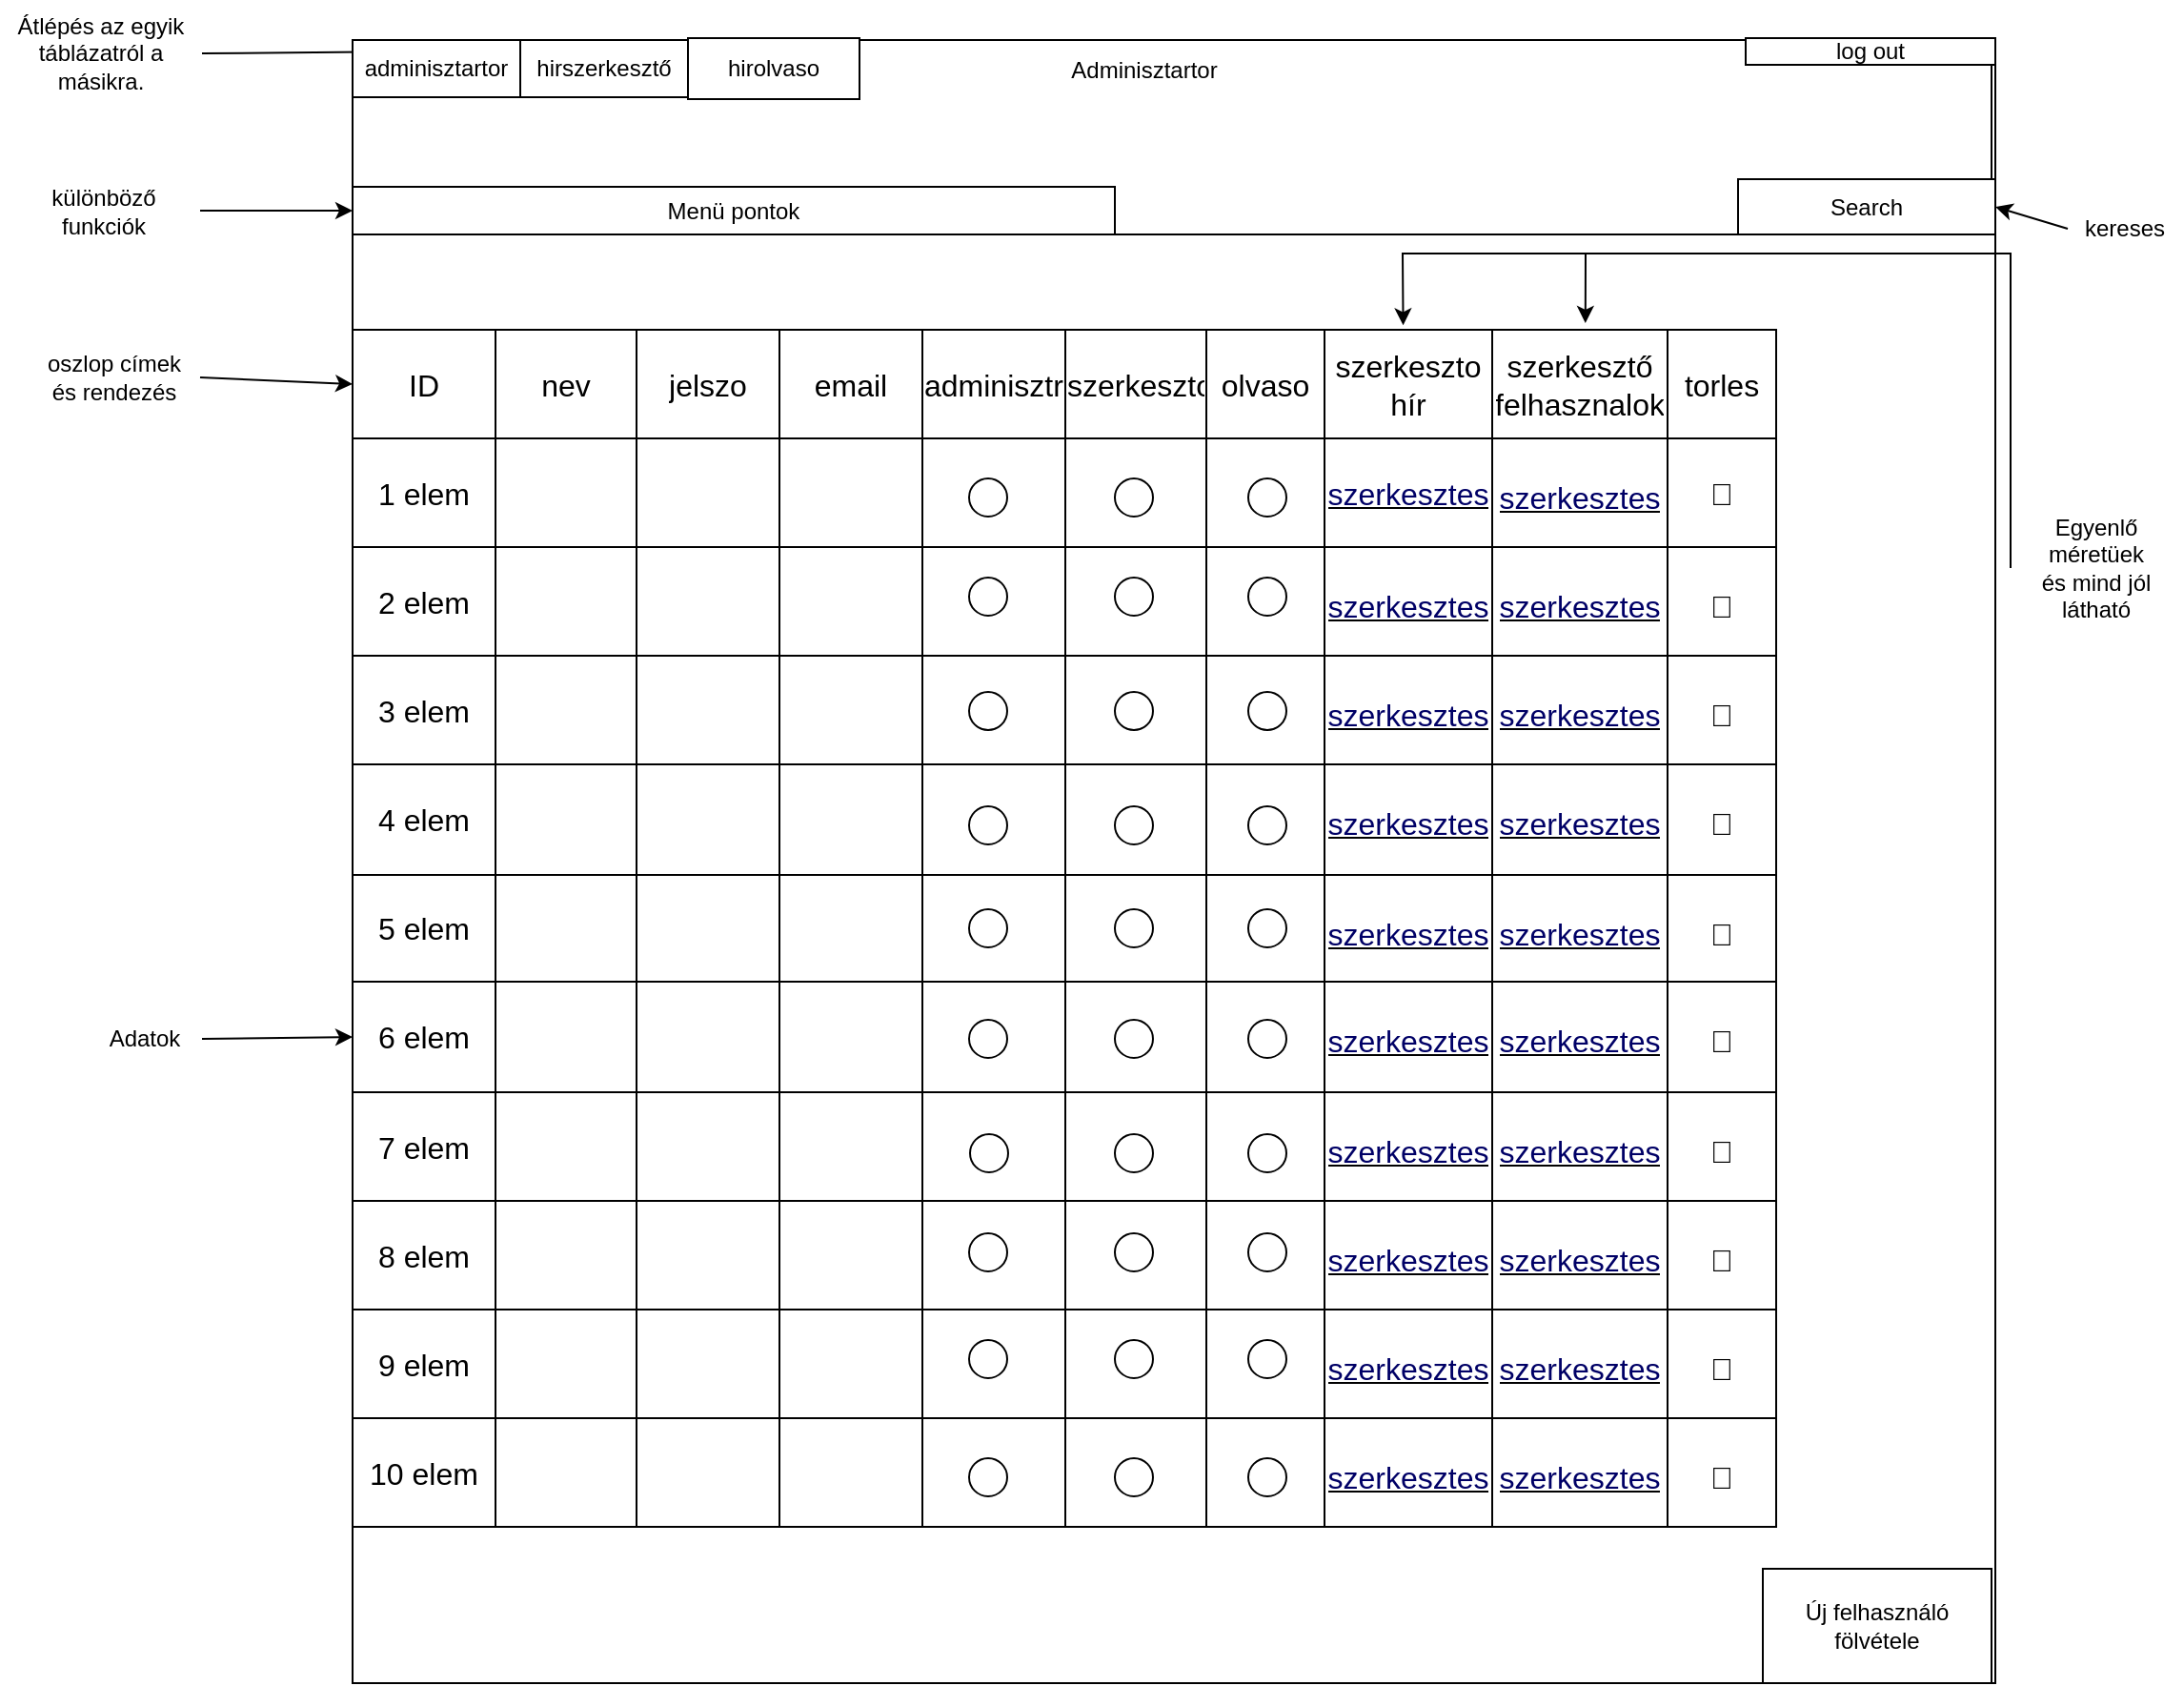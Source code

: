 <mxfile version="22.0.8" type="device">
  <diagram name="1 oldal" id="u4qJ2u9oRNTb4bGyM9SB">
    <mxGraphModel dx="1886" dy="981" grid="1" gridSize="10" guides="1" tooltips="1" connect="1" arrows="1" fold="1" page="1" pageScale="1" pageWidth="827" pageHeight="1169" background="none" math="0" shadow="0">
      <root>
        <mxCell id="0" />
        <mxCell id="1" parent="0" />
        <mxCell id="OR4k17j7IaYhZgYjCxep-2" value="" style="whiteSpace=wrap;html=1;aspect=fixed;" parent="1" vertex="1">
          <mxGeometry x="80" y="268" width="862" height="862" as="geometry" />
        </mxCell>
        <mxCell id="OR4k17j7IaYhZgYjCxep-55" value="" style="shape=table;startSize=0;container=1;collapsible=0;childLayout=tableLayout;fontSize=16;" parent="1" vertex="1">
          <mxGeometry x="80" y="420" width="747" height="628" as="geometry" />
        </mxCell>
        <mxCell id="OR4k17j7IaYhZgYjCxep-56" value="" style="shape=tableRow;horizontal=0;startSize=0;swimlaneHead=0;swimlaneBody=0;strokeColor=inherit;top=0;left=0;bottom=0;right=0;collapsible=0;dropTarget=0;fillColor=none;points=[[0,0.5],[1,0.5]];portConstraint=eastwest;fontSize=16;" parent="OR4k17j7IaYhZgYjCxep-55" vertex="1">
          <mxGeometry width="747" height="57" as="geometry" />
        </mxCell>
        <mxCell id="OR4k17j7IaYhZgYjCxep-166" value="ID" style="shape=partialRectangle;html=1;whiteSpace=wrap;connectable=0;strokeColor=inherit;overflow=hidden;fillColor=none;top=0;left=0;bottom=0;right=0;pointerEvents=1;fontSize=16;" parent="OR4k17j7IaYhZgYjCxep-56" vertex="1">
          <mxGeometry width="75" height="57" as="geometry">
            <mxRectangle width="75" height="57" as="alternateBounds" />
          </mxGeometry>
        </mxCell>
        <mxCell id="OR4k17j7IaYhZgYjCxep-155" value="nev" style="shape=partialRectangle;html=1;whiteSpace=wrap;connectable=0;strokeColor=inherit;overflow=hidden;fillColor=none;top=0;left=0;bottom=0;right=0;pointerEvents=1;fontSize=16;" parent="OR4k17j7IaYhZgYjCxep-56" vertex="1">
          <mxGeometry x="75" width="74" height="57" as="geometry">
            <mxRectangle width="74" height="57" as="alternateBounds" />
          </mxGeometry>
        </mxCell>
        <mxCell id="OR4k17j7IaYhZgYjCxep-144" value="jelszo" style="shape=partialRectangle;html=1;whiteSpace=wrap;connectable=0;strokeColor=inherit;overflow=hidden;fillColor=none;top=0;left=0;bottom=0;right=0;pointerEvents=1;fontSize=16;" parent="OR4k17j7IaYhZgYjCxep-56" vertex="1">
          <mxGeometry x="149" width="75" height="57" as="geometry">
            <mxRectangle width="75" height="57" as="alternateBounds" />
          </mxGeometry>
        </mxCell>
        <mxCell id="OR4k17j7IaYhZgYjCxep-133" value="email" style="shape=partialRectangle;html=1;whiteSpace=wrap;connectable=0;strokeColor=inherit;overflow=hidden;fillColor=none;top=0;left=0;bottom=0;right=0;pointerEvents=1;fontSize=16;" parent="OR4k17j7IaYhZgYjCxep-56" vertex="1">
          <mxGeometry x="224" width="75" height="57" as="geometry">
            <mxRectangle width="75" height="57" as="alternateBounds" />
          </mxGeometry>
        </mxCell>
        <mxCell id="OR4k17j7IaYhZgYjCxep-122" value="adminisztrator" style="shape=partialRectangle;html=1;whiteSpace=wrap;connectable=0;strokeColor=inherit;overflow=hidden;fillColor=none;top=0;left=0;bottom=0;right=0;pointerEvents=1;fontSize=16;" parent="OR4k17j7IaYhZgYjCxep-56" vertex="1">
          <mxGeometry x="299" width="75" height="57" as="geometry">
            <mxRectangle width="75" height="57" as="alternateBounds" />
          </mxGeometry>
        </mxCell>
        <mxCell id="OR4k17j7IaYhZgYjCxep-111" value="szerkeszto" style="shape=partialRectangle;html=1;whiteSpace=wrap;connectable=0;strokeColor=inherit;overflow=hidden;fillColor=none;top=0;left=0;bottom=0;right=0;pointerEvents=1;fontSize=16;" parent="OR4k17j7IaYhZgYjCxep-56" vertex="1">
          <mxGeometry x="374" width="74" height="57" as="geometry">
            <mxRectangle width="74" height="57" as="alternateBounds" />
          </mxGeometry>
        </mxCell>
        <mxCell id="OR4k17j7IaYhZgYjCxep-68" value="olvaso" style="shape=partialRectangle;html=1;whiteSpace=wrap;connectable=0;strokeColor=inherit;overflow=hidden;fillColor=none;top=0;left=0;bottom=0;right=0;pointerEvents=1;fontSize=16;" parent="OR4k17j7IaYhZgYjCxep-56" vertex="1">
          <mxGeometry x="448" width="62" height="57" as="geometry">
            <mxRectangle width="62" height="57" as="alternateBounds" />
          </mxGeometry>
        </mxCell>
        <mxCell id="OR4k17j7IaYhZgYjCxep-57" value="&lt;div&gt;szerkeszto&lt;br&gt;&lt;/div&gt;&lt;div&gt;hír&lt;br&gt;&lt;/div&gt;" style="shape=partialRectangle;html=1;whiteSpace=wrap;connectable=0;strokeColor=inherit;overflow=hidden;fillColor=none;top=0;left=0;bottom=0;right=0;pointerEvents=1;fontSize=16;" parent="OR4k17j7IaYhZgYjCxep-56" vertex="1">
          <mxGeometry x="510" width="88" height="57" as="geometry">
            <mxRectangle width="88" height="57" as="alternateBounds" />
          </mxGeometry>
        </mxCell>
        <mxCell id="OR4k17j7IaYhZgYjCxep-58" value="&lt;div&gt;szerkesztő&lt;/div&gt;felhasznalok" style="shape=partialRectangle;html=1;whiteSpace=wrap;connectable=0;strokeColor=inherit;overflow=hidden;fillColor=none;top=0;left=0;bottom=0;right=0;pointerEvents=1;fontSize=16;" parent="OR4k17j7IaYhZgYjCxep-56" vertex="1">
          <mxGeometry x="598" width="92" height="57" as="geometry">
            <mxRectangle width="92" height="57" as="alternateBounds" />
          </mxGeometry>
        </mxCell>
        <mxCell id="R7o2s1-DSFozTeXIWeDU-1" value="torles" style="shape=partialRectangle;html=1;whiteSpace=wrap;connectable=0;strokeColor=inherit;overflow=hidden;fillColor=none;top=0;left=0;bottom=0;right=0;pointerEvents=1;fontSize=16;" parent="OR4k17j7IaYhZgYjCxep-56" vertex="1">
          <mxGeometry x="690" width="57" height="57" as="geometry">
            <mxRectangle width="57" height="57" as="alternateBounds" />
          </mxGeometry>
        </mxCell>
        <mxCell id="OR4k17j7IaYhZgYjCxep-60" value="" style="shape=tableRow;horizontal=0;startSize=0;swimlaneHead=0;swimlaneBody=0;strokeColor=inherit;top=0;left=0;bottom=0;right=0;collapsible=0;dropTarget=0;fillColor=none;points=[[0,0.5],[1,0.5]];portConstraint=eastwest;fontSize=16;" parent="OR4k17j7IaYhZgYjCxep-55" vertex="1">
          <mxGeometry y="57" width="747" height="57" as="geometry" />
        </mxCell>
        <mxCell id="OR4k17j7IaYhZgYjCxep-167" value="1 elem" style="shape=partialRectangle;html=1;whiteSpace=wrap;connectable=0;strokeColor=inherit;overflow=hidden;fillColor=none;top=0;left=0;bottom=0;right=0;pointerEvents=1;fontSize=16;" parent="OR4k17j7IaYhZgYjCxep-60" vertex="1">
          <mxGeometry width="75" height="57" as="geometry">
            <mxRectangle width="75" height="57" as="alternateBounds" />
          </mxGeometry>
        </mxCell>
        <mxCell id="OR4k17j7IaYhZgYjCxep-156" style="shape=partialRectangle;html=1;whiteSpace=wrap;connectable=0;strokeColor=inherit;overflow=hidden;fillColor=none;top=0;left=0;bottom=0;right=0;pointerEvents=1;fontSize=16;" parent="OR4k17j7IaYhZgYjCxep-60" vertex="1">
          <mxGeometry x="75" width="74" height="57" as="geometry">
            <mxRectangle width="74" height="57" as="alternateBounds" />
          </mxGeometry>
        </mxCell>
        <mxCell id="OR4k17j7IaYhZgYjCxep-145" style="shape=partialRectangle;html=1;whiteSpace=wrap;connectable=0;strokeColor=inherit;overflow=hidden;fillColor=none;top=0;left=0;bottom=0;right=0;pointerEvents=1;fontSize=16;" parent="OR4k17j7IaYhZgYjCxep-60" vertex="1">
          <mxGeometry x="149" width="75" height="57" as="geometry">
            <mxRectangle width="75" height="57" as="alternateBounds" />
          </mxGeometry>
        </mxCell>
        <mxCell id="OR4k17j7IaYhZgYjCxep-134" style="shape=partialRectangle;html=1;whiteSpace=wrap;connectable=0;strokeColor=inherit;overflow=hidden;fillColor=none;top=0;left=0;bottom=0;right=0;pointerEvents=1;fontSize=16;" parent="OR4k17j7IaYhZgYjCxep-60" vertex="1">
          <mxGeometry x="224" width="75" height="57" as="geometry">
            <mxRectangle width="75" height="57" as="alternateBounds" />
          </mxGeometry>
        </mxCell>
        <mxCell id="OR4k17j7IaYhZgYjCxep-123" style="shape=partialRectangle;html=1;whiteSpace=wrap;connectable=0;strokeColor=inherit;overflow=hidden;fillColor=none;top=0;left=0;bottom=0;right=0;pointerEvents=1;fontSize=16;" parent="OR4k17j7IaYhZgYjCxep-60" vertex="1">
          <mxGeometry x="299" width="75" height="57" as="geometry">
            <mxRectangle width="75" height="57" as="alternateBounds" />
          </mxGeometry>
        </mxCell>
        <mxCell id="OR4k17j7IaYhZgYjCxep-112" style="shape=partialRectangle;html=1;whiteSpace=wrap;connectable=0;strokeColor=inherit;overflow=hidden;fillColor=none;top=0;left=0;bottom=0;right=0;pointerEvents=1;fontSize=16;" parent="OR4k17j7IaYhZgYjCxep-60" vertex="1">
          <mxGeometry x="374" width="74" height="57" as="geometry">
            <mxRectangle width="74" height="57" as="alternateBounds" />
          </mxGeometry>
        </mxCell>
        <mxCell id="OR4k17j7IaYhZgYjCxep-69" style="shape=partialRectangle;html=1;whiteSpace=wrap;connectable=0;strokeColor=inherit;overflow=hidden;fillColor=none;top=0;left=0;bottom=0;right=0;pointerEvents=1;fontSize=16;" parent="OR4k17j7IaYhZgYjCxep-60" vertex="1">
          <mxGeometry x="448" width="62" height="57" as="geometry">
            <mxRectangle width="62" height="57" as="alternateBounds" />
          </mxGeometry>
        </mxCell>
        <mxCell id="OR4k17j7IaYhZgYjCxep-61" value="&lt;u&gt;&lt;font color=&quot;#000066&quot;&gt;szerkesztes&lt;/font&gt;&lt;/u&gt;" style="shape=partialRectangle;html=1;whiteSpace=wrap;connectable=0;strokeColor=inherit;overflow=hidden;fillColor=none;top=0;left=0;bottom=0;right=0;pointerEvents=1;fontSize=16;" parent="OR4k17j7IaYhZgYjCxep-60" vertex="1">
          <mxGeometry x="510" width="88" height="57" as="geometry">
            <mxRectangle width="88" height="57" as="alternateBounds" />
          </mxGeometry>
        </mxCell>
        <mxCell id="OR4k17j7IaYhZgYjCxep-62" value="&#xa;&lt;u&gt;&lt;font color=&quot;#000066&quot;&gt;szerkesztes&lt;/font&gt;&lt;/u&gt;&#xa;&#xa;" style="shape=partialRectangle;html=1;whiteSpace=wrap;connectable=0;strokeColor=inherit;overflow=hidden;fillColor=none;top=0;left=0;bottom=0;right=0;pointerEvents=1;fontSize=16;" parent="OR4k17j7IaYhZgYjCxep-60" vertex="1">
          <mxGeometry x="598" width="92" height="57" as="geometry">
            <mxRectangle width="92" height="57" as="alternateBounds" />
          </mxGeometry>
        </mxCell>
        <mxCell id="R7o2s1-DSFozTeXIWeDU-2" value="🚫" style="shape=partialRectangle;html=1;whiteSpace=wrap;connectable=0;strokeColor=inherit;overflow=hidden;fillColor=none;top=0;left=0;bottom=0;right=0;pointerEvents=1;fontSize=16;" parent="OR4k17j7IaYhZgYjCxep-60" vertex="1">
          <mxGeometry x="690" width="57" height="57" as="geometry">
            <mxRectangle width="57" height="57" as="alternateBounds" />
          </mxGeometry>
        </mxCell>
        <mxCell id="OR4k17j7IaYhZgYjCxep-64" value="" style="shape=tableRow;horizontal=0;startSize=0;swimlaneHead=0;swimlaneBody=0;strokeColor=inherit;top=0;left=0;bottom=0;right=0;collapsible=0;dropTarget=0;fillColor=none;points=[[0,0.5],[1,0.5]];portConstraint=eastwest;fontSize=16;" parent="OR4k17j7IaYhZgYjCxep-55" vertex="1">
          <mxGeometry y="114" width="747" height="57" as="geometry" />
        </mxCell>
        <mxCell id="OR4k17j7IaYhZgYjCxep-168" value="2 elem" style="shape=partialRectangle;html=1;whiteSpace=wrap;connectable=0;strokeColor=inherit;overflow=hidden;fillColor=none;top=0;left=0;bottom=0;right=0;pointerEvents=1;fontSize=16;" parent="OR4k17j7IaYhZgYjCxep-64" vertex="1">
          <mxGeometry width="75" height="57" as="geometry">
            <mxRectangle width="75" height="57" as="alternateBounds" />
          </mxGeometry>
        </mxCell>
        <mxCell id="OR4k17j7IaYhZgYjCxep-157" style="shape=partialRectangle;html=1;whiteSpace=wrap;connectable=0;strokeColor=inherit;overflow=hidden;fillColor=none;top=0;left=0;bottom=0;right=0;pointerEvents=1;fontSize=16;" parent="OR4k17j7IaYhZgYjCxep-64" vertex="1">
          <mxGeometry x="75" width="74" height="57" as="geometry">
            <mxRectangle width="74" height="57" as="alternateBounds" />
          </mxGeometry>
        </mxCell>
        <mxCell id="OR4k17j7IaYhZgYjCxep-146" style="shape=partialRectangle;html=1;whiteSpace=wrap;connectable=0;strokeColor=inherit;overflow=hidden;fillColor=none;top=0;left=0;bottom=0;right=0;pointerEvents=1;fontSize=16;" parent="OR4k17j7IaYhZgYjCxep-64" vertex="1">
          <mxGeometry x="149" width="75" height="57" as="geometry">
            <mxRectangle width="75" height="57" as="alternateBounds" />
          </mxGeometry>
        </mxCell>
        <mxCell id="OR4k17j7IaYhZgYjCxep-135" style="shape=partialRectangle;html=1;whiteSpace=wrap;connectable=0;strokeColor=inherit;overflow=hidden;fillColor=none;top=0;left=0;bottom=0;right=0;pointerEvents=1;fontSize=16;" parent="OR4k17j7IaYhZgYjCxep-64" vertex="1">
          <mxGeometry x="224" width="75" height="57" as="geometry">
            <mxRectangle width="75" height="57" as="alternateBounds" />
          </mxGeometry>
        </mxCell>
        <mxCell id="OR4k17j7IaYhZgYjCxep-124" style="shape=partialRectangle;html=1;whiteSpace=wrap;connectable=0;strokeColor=inherit;overflow=hidden;fillColor=none;top=0;left=0;bottom=0;right=0;pointerEvents=1;fontSize=16;" parent="OR4k17j7IaYhZgYjCxep-64" vertex="1">
          <mxGeometry x="299" width="75" height="57" as="geometry">
            <mxRectangle width="75" height="57" as="alternateBounds" />
          </mxGeometry>
        </mxCell>
        <mxCell id="OR4k17j7IaYhZgYjCxep-113" style="shape=partialRectangle;html=1;whiteSpace=wrap;connectable=0;strokeColor=inherit;overflow=hidden;fillColor=none;top=0;left=0;bottom=0;right=0;pointerEvents=1;fontSize=16;" parent="OR4k17j7IaYhZgYjCxep-64" vertex="1">
          <mxGeometry x="374" width="74" height="57" as="geometry">
            <mxRectangle width="74" height="57" as="alternateBounds" />
          </mxGeometry>
        </mxCell>
        <mxCell id="OR4k17j7IaYhZgYjCxep-70" style="shape=partialRectangle;html=1;whiteSpace=wrap;connectable=0;strokeColor=inherit;overflow=hidden;fillColor=none;top=0;left=0;bottom=0;right=0;pointerEvents=1;fontSize=16;" parent="OR4k17j7IaYhZgYjCxep-64" vertex="1">
          <mxGeometry x="448" width="62" height="57" as="geometry">
            <mxRectangle width="62" height="57" as="alternateBounds" />
          </mxGeometry>
        </mxCell>
        <mxCell id="OR4k17j7IaYhZgYjCxep-65" value="&#xa;&lt;u&gt;&lt;font color=&quot;#000066&quot;&gt;szerkesztes&lt;/font&gt;&lt;/u&gt;&#xa;&#xa;" style="shape=partialRectangle;html=1;whiteSpace=wrap;connectable=0;strokeColor=inherit;overflow=hidden;fillColor=none;top=0;left=0;bottom=0;right=0;pointerEvents=1;fontSize=16;" parent="OR4k17j7IaYhZgYjCxep-64" vertex="1">
          <mxGeometry x="510" width="88" height="57" as="geometry">
            <mxRectangle width="88" height="57" as="alternateBounds" />
          </mxGeometry>
        </mxCell>
        <mxCell id="OR4k17j7IaYhZgYjCxep-66" value="&#xa;&lt;u&gt;&lt;font color=&quot;#000066&quot;&gt;szerkesztes&lt;/font&gt;&lt;/u&gt;&#xa;&#xa;" style="shape=partialRectangle;html=1;whiteSpace=wrap;connectable=0;strokeColor=inherit;overflow=hidden;fillColor=none;top=0;left=0;bottom=0;right=0;pointerEvents=1;fontSize=16;" parent="OR4k17j7IaYhZgYjCxep-64" vertex="1">
          <mxGeometry x="598" width="92" height="57" as="geometry">
            <mxRectangle width="92" height="57" as="alternateBounds" />
          </mxGeometry>
        </mxCell>
        <mxCell id="R7o2s1-DSFozTeXIWeDU-3" value="&#xa;🚫&#xa;&#xa;" style="shape=partialRectangle;html=1;whiteSpace=wrap;connectable=0;strokeColor=inherit;overflow=hidden;fillColor=none;top=0;left=0;bottom=0;right=0;pointerEvents=1;fontSize=16;" parent="OR4k17j7IaYhZgYjCxep-64" vertex="1">
          <mxGeometry x="690" width="57" height="57" as="geometry">
            <mxRectangle width="57" height="57" as="alternateBounds" />
          </mxGeometry>
        </mxCell>
        <mxCell id="OR4k17j7IaYhZgYjCxep-71" style="shape=tableRow;horizontal=0;startSize=0;swimlaneHead=0;swimlaneBody=0;strokeColor=inherit;top=0;left=0;bottom=0;right=0;collapsible=0;dropTarget=0;fillColor=none;points=[[0,0.5],[1,0.5]];portConstraint=eastwest;fontSize=16;" parent="OR4k17j7IaYhZgYjCxep-55" vertex="1">
          <mxGeometry y="171" width="747" height="57" as="geometry" />
        </mxCell>
        <mxCell id="OR4k17j7IaYhZgYjCxep-169" value="3 elem" style="shape=partialRectangle;html=1;whiteSpace=wrap;connectable=0;strokeColor=inherit;overflow=hidden;fillColor=none;top=0;left=0;bottom=0;right=0;pointerEvents=1;fontSize=16;" parent="OR4k17j7IaYhZgYjCxep-71" vertex="1">
          <mxGeometry width="75" height="57" as="geometry">
            <mxRectangle width="75" height="57" as="alternateBounds" />
          </mxGeometry>
        </mxCell>
        <mxCell id="OR4k17j7IaYhZgYjCxep-158" style="shape=partialRectangle;html=1;whiteSpace=wrap;connectable=0;strokeColor=inherit;overflow=hidden;fillColor=none;top=0;left=0;bottom=0;right=0;pointerEvents=1;fontSize=16;" parent="OR4k17j7IaYhZgYjCxep-71" vertex="1">
          <mxGeometry x="75" width="74" height="57" as="geometry">
            <mxRectangle width="74" height="57" as="alternateBounds" />
          </mxGeometry>
        </mxCell>
        <mxCell id="OR4k17j7IaYhZgYjCxep-147" style="shape=partialRectangle;html=1;whiteSpace=wrap;connectable=0;strokeColor=inherit;overflow=hidden;fillColor=none;top=0;left=0;bottom=0;right=0;pointerEvents=1;fontSize=16;" parent="OR4k17j7IaYhZgYjCxep-71" vertex="1">
          <mxGeometry x="149" width="75" height="57" as="geometry">
            <mxRectangle width="75" height="57" as="alternateBounds" />
          </mxGeometry>
        </mxCell>
        <mxCell id="OR4k17j7IaYhZgYjCxep-136" style="shape=partialRectangle;html=1;whiteSpace=wrap;connectable=0;strokeColor=inherit;overflow=hidden;fillColor=none;top=0;left=0;bottom=0;right=0;pointerEvents=1;fontSize=16;" parent="OR4k17j7IaYhZgYjCxep-71" vertex="1">
          <mxGeometry x="224" width="75" height="57" as="geometry">
            <mxRectangle width="75" height="57" as="alternateBounds" />
          </mxGeometry>
        </mxCell>
        <mxCell id="OR4k17j7IaYhZgYjCxep-125" style="shape=partialRectangle;html=1;whiteSpace=wrap;connectable=0;strokeColor=inherit;overflow=hidden;fillColor=none;top=0;left=0;bottom=0;right=0;pointerEvents=1;fontSize=16;" parent="OR4k17j7IaYhZgYjCxep-71" vertex="1">
          <mxGeometry x="299" width="75" height="57" as="geometry">
            <mxRectangle width="75" height="57" as="alternateBounds" />
          </mxGeometry>
        </mxCell>
        <mxCell id="OR4k17j7IaYhZgYjCxep-114" style="shape=partialRectangle;html=1;whiteSpace=wrap;connectable=0;strokeColor=inherit;overflow=hidden;fillColor=none;top=0;left=0;bottom=0;right=0;pointerEvents=1;fontSize=16;" parent="OR4k17j7IaYhZgYjCxep-71" vertex="1">
          <mxGeometry x="374" width="74" height="57" as="geometry">
            <mxRectangle width="74" height="57" as="alternateBounds" />
          </mxGeometry>
        </mxCell>
        <mxCell id="OR4k17j7IaYhZgYjCxep-72" style="shape=partialRectangle;html=1;whiteSpace=wrap;connectable=0;strokeColor=inherit;overflow=hidden;fillColor=none;top=0;left=0;bottom=0;right=0;pointerEvents=1;fontSize=16;" parent="OR4k17j7IaYhZgYjCxep-71" vertex="1">
          <mxGeometry x="448" width="62" height="57" as="geometry">
            <mxRectangle width="62" height="57" as="alternateBounds" />
          </mxGeometry>
        </mxCell>
        <mxCell id="OR4k17j7IaYhZgYjCxep-73" value="&#xa;&lt;u&gt;&lt;font color=&quot;#000066&quot;&gt;szerkesztes&lt;/font&gt;&lt;/u&gt;&#xa;&#xa;" style="shape=partialRectangle;html=1;whiteSpace=wrap;connectable=0;strokeColor=inherit;overflow=hidden;fillColor=none;top=0;left=0;bottom=0;right=0;pointerEvents=1;fontSize=16;" parent="OR4k17j7IaYhZgYjCxep-71" vertex="1">
          <mxGeometry x="510" width="88" height="57" as="geometry">
            <mxRectangle width="88" height="57" as="alternateBounds" />
          </mxGeometry>
        </mxCell>
        <mxCell id="OR4k17j7IaYhZgYjCxep-74" value="&#xa;&lt;u&gt;&lt;font color=&quot;#000066&quot;&gt;szerkesztes&lt;/font&gt;&lt;/u&gt;&#xa;&#xa;" style="shape=partialRectangle;html=1;whiteSpace=wrap;connectable=0;strokeColor=inherit;overflow=hidden;fillColor=none;top=0;left=0;bottom=0;right=0;pointerEvents=1;fontSize=16;" parent="OR4k17j7IaYhZgYjCxep-71" vertex="1">
          <mxGeometry x="598" width="92" height="57" as="geometry">
            <mxRectangle width="92" height="57" as="alternateBounds" />
          </mxGeometry>
        </mxCell>
        <mxCell id="R7o2s1-DSFozTeXIWeDU-4" value="&#xa;🚫&#xa;&#xa;" style="shape=partialRectangle;html=1;whiteSpace=wrap;connectable=0;strokeColor=inherit;overflow=hidden;fillColor=none;top=0;left=0;bottom=0;right=0;pointerEvents=1;fontSize=16;" parent="OR4k17j7IaYhZgYjCxep-71" vertex="1">
          <mxGeometry x="690" width="57" height="57" as="geometry">
            <mxRectangle width="57" height="57" as="alternateBounds" />
          </mxGeometry>
        </mxCell>
        <mxCell id="OR4k17j7IaYhZgYjCxep-76" style="shape=tableRow;horizontal=0;startSize=0;swimlaneHead=0;swimlaneBody=0;strokeColor=inherit;top=0;left=0;bottom=0;right=0;collapsible=0;dropTarget=0;fillColor=none;points=[[0,0.5],[1,0.5]];portConstraint=eastwest;fontSize=16;" parent="OR4k17j7IaYhZgYjCxep-55" vertex="1">
          <mxGeometry y="228" width="747" height="58" as="geometry" />
        </mxCell>
        <mxCell id="OR4k17j7IaYhZgYjCxep-170" value="4 elem" style="shape=partialRectangle;html=1;whiteSpace=wrap;connectable=0;strokeColor=inherit;overflow=hidden;fillColor=none;top=0;left=0;bottom=0;right=0;pointerEvents=1;fontSize=16;" parent="OR4k17j7IaYhZgYjCxep-76" vertex="1">
          <mxGeometry width="75" height="58" as="geometry">
            <mxRectangle width="75" height="58" as="alternateBounds" />
          </mxGeometry>
        </mxCell>
        <mxCell id="OR4k17j7IaYhZgYjCxep-159" style="shape=partialRectangle;html=1;whiteSpace=wrap;connectable=0;strokeColor=inherit;overflow=hidden;fillColor=none;top=0;left=0;bottom=0;right=0;pointerEvents=1;fontSize=16;" parent="OR4k17j7IaYhZgYjCxep-76" vertex="1">
          <mxGeometry x="75" width="74" height="58" as="geometry">
            <mxRectangle width="74" height="58" as="alternateBounds" />
          </mxGeometry>
        </mxCell>
        <mxCell id="OR4k17j7IaYhZgYjCxep-148" style="shape=partialRectangle;html=1;whiteSpace=wrap;connectable=0;strokeColor=inherit;overflow=hidden;fillColor=none;top=0;left=0;bottom=0;right=0;pointerEvents=1;fontSize=16;" parent="OR4k17j7IaYhZgYjCxep-76" vertex="1">
          <mxGeometry x="149" width="75" height="58" as="geometry">
            <mxRectangle width="75" height="58" as="alternateBounds" />
          </mxGeometry>
        </mxCell>
        <mxCell id="OR4k17j7IaYhZgYjCxep-137" style="shape=partialRectangle;html=1;whiteSpace=wrap;connectable=0;strokeColor=inherit;overflow=hidden;fillColor=none;top=0;left=0;bottom=0;right=0;pointerEvents=1;fontSize=16;" parent="OR4k17j7IaYhZgYjCxep-76" vertex="1">
          <mxGeometry x="224" width="75" height="58" as="geometry">
            <mxRectangle width="75" height="58" as="alternateBounds" />
          </mxGeometry>
        </mxCell>
        <mxCell id="OR4k17j7IaYhZgYjCxep-126" style="shape=partialRectangle;html=1;whiteSpace=wrap;connectable=0;strokeColor=inherit;overflow=hidden;fillColor=none;top=0;left=0;bottom=0;right=0;pointerEvents=1;fontSize=16;" parent="OR4k17j7IaYhZgYjCxep-76" vertex="1">
          <mxGeometry x="299" width="75" height="58" as="geometry">
            <mxRectangle width="75" height="58" as="alternateBounds" />
          </mxGeometry>
        </mxCell>
        <mxCell id="OR4k17j7IaYhZgYjCxep-115" style="shape=partialRectangle;html=1;whiteSpace=wrap;connectable=0;strokeColor=inherit;overflow=hidden;fillColor=none;top=0;left=0;bottom=0;right=0;pointerEvents=1;fontSize=16;" parent="OR4k17j7IaYhZgYjCxep-76" vertex="1">
          <mxGeometry x="374" width="74" height="58" as="geometry">
            <mxRectangle width="74" height="58" as="alternateBounds" />
          </mxGeometry>
        </mxCell>
        <mxCell id="OR4k17j7IaYhZgYjCxep-77" style="shape=partialRectangle;html=1;whiteSpace=wrap;connectable=0;strokeColor=inherit;overflow=hidden;fillColor=none;top=0;left=0;bottom=0;right=0;pointerEvents=1;fontSize=16;" parent="OR4k17j7IaYhZgYjCxep-76" vertex="1">
          <mxGeometry x="448" width="62" height="58" as="geometry">
            <mxRectangle width="62" height="58" as="alternateBounds" />
          </mxGeometry>
        </mxCell>
        <mxCell id="OR4k17j7IaYhZgYjCxep-78" value="&#xa;&lt;u&gt;&lt;font color=&quot;#000066&quot;&gt;szerkesztes&lt;/font&gt;&lt;/u&gt;&#xa;&#xa;" style="shape=partialRectangle;html=1;whiteSpace=wrap;connectable=0;strokeColor=inherit;overflow=hidden;fillColor=none;top=0;left=0;bottom=0;right=0;pointerEvents=1;fontSize=16;" parent="OR4k17j7IaYhZgYjCxep-76" vertex="1">
          <mxGeometry x="510" width="88" height="58" as="geometry">
            <mxRectangle width="88" height="58" as="alternateBounds" />
          </mxGeometry>
        </mxCell>
        <mxCell id="OR4k17j7IaYhZgYjCxep-79" value="&#xa;&lt;u&gt;&lt;font color=&quot;#000066&quot;&gt;szerkesztes&lt;/font&gt;&lt;/u&gt;&#xa;&#xa;" style="shape=partialRectangle;html=1;whiteSpace=wrap;connectable=0;strokeColor=inherit;overflow=hidden;fillColor=none;top=0;left=0;bottom=0;right=0;pointerEvents=1;fontSize=16;" parent="OR4k17j7IaYhZgYjCxep-76" vertex="1">
          <mxGeometry x="598" width="92" height="58" as="geometry">
            <mxRectangle width="92" height="58" as="alternateBounds" />
          </mxGeometry>
        </mxCell>
        <mxCell id="R7o2s1-DSFozTeXIWeDU-5" value="&#xa;🚫&#xa;&#xa;" style="shape=partialRectangle;html=1;whiteSpace=wrap;connectable=0;strokeColor=inherit;overflow=hidden;fillColor=none;top=0;left=0;bottom=0;right=0;pointerEvents=1;fontSize=16;" parent="OR4k17j7IaYhZgYjCxep-76" vertex="1">
          <mxGeometry x="690" width="57" height="58" as="geometry">
            <mxRectangle width="57" height="58" as="alternateBounds" />
          </mxGeometry>
        </mxCell>
        <mxCell id="OR4k17j7IaYhZgYjCxep-81" style="shape=tableRow;horizontal=0;startSize=0;swimlaneHead=0;swimlaneBody=0;strokeColor=inherit;top=0;left=0;bottom=0;right=0;collapsible=0;dropTarget=0;fillColor=none;points=[[0,0.5],[1,0.5]];portConstraint=eastwest;fontSize=16;" parent="OR4k17j7IaYhZgYjCxep-55" vertex="1">
          <mxGeometry y="286" width="747" height="56" as="geometry" />
        </mxCell>
        <mxCell id="OR4k17j7IaYhZgYjCxep-171" value="5 elem" style="shape=partialRectangle;html=1;whiteSpace=wrap;connectable=0;strokeColor=inherit;overflow=hidden;fillColor=none;top=0;left=0;bottom=0;right=0;pointerEvents=1;fontSize=16;" parent="OR4k17j7IaYhZgYjCxep-81" vertex="1">
          <mxGeometry width="75" height="56" as="geometry">
            <mxRectangle width="75" height="56" as="alternateBounds" />
          </mxGeometry>
        </mxCell>
        <mxCell id="OR4k17j7IaYhZgYjCxep-160" style="shape=partialRectangle;html=1;whiteSpace=wrap;connectable=0;strokeColor=inherit;overflow=hidden;fillColor=none;top=0;left=0;bottom=0;right=0;pointerEvents=1;fontSize=16;" parent="OR4k17j7IaYhZgYjCxep-81" vertex="1">
          <mxGeometry x="75" width="74" height="56" as="geometry">
            <mxRectangle width="74" height="56" as="alternateBounds" />
          </mxGeometry>
        </mxCell>
        <mxCell id="OR4k17j7IaYhZgYjCxep-149" style="shape=partialRectangle;html=1;whiteSpace=wrap;connectable=0;strokeColor=inherit;overflow=hidden;fillColor=none;top=0;left=0;bottom=0;right=0;pointerEvents=1;fontSize=16;" parent="OR4k17j7IaYhZgYjCxep-81" vertex="1">
          <mxGeometry x="149" width="75" height="56" as="geometry">
            <mxRectangle width="75" height="56" as="alternateBounds" />
          </mxGeometry>
        </mxCell>
        <mxCell id="OR4k17j7IaYhZgYjCxep-138" style="shape=partialRectangle;html=1;whiteSpace=wrap;connectable=0;strokeColor=inherit;overflow=hidden;fillColor=none;top=0;left=0;bottom=0;right=0;pointerEvents=1;fontSize=16;" parent="OR4k17j7IaYhZgYjCxep-81" vertex="1">
          <mxGeometry x="224" width="75" height="56" as="geometry">
            <mxRectangle width="75" height="56" as="alternateBounds" />
          </mxGeometry>
        </mxCell>
        <mxCell id="OR4k17j7IaYhZgYjCxep-127" style="shape=partialRectangle;html=1;whiteSpace=wrap;connectable=0;strokeColor=inherit;overflow=hidden;fillColor=none;top=0;left=0;bottom=0;right=0;pointerEvents=1;fontSize=16;" parent="OR4k17j7IaYhZgYjCxep-81" vertex="1">
          <mxGeometry x="299" width="75" height="56" as="geometry">
            <mxRectangle width="75" height="56" as="alternateBounds" />
          </mxGeometry>
        </mxCell>
        <mxCell id="OR4k17j7IaYhZgYjCxep-116" style="shape=partialRectangle;html=1;whiteSpace=wrap;connectable=0;strokeColor=inherit;overflow=hidden;fillColor=none;top=0;left=0;bottom=0;right=0;pointerEvents=1;fontSize=16;" parent="OR4k17j7IaYhZgYjCxep-81" vertex="1">
          <mxGeometry x="374" width="74" height="56" as="geometry">
            <mxRectangle width="74" height="56" as="alternateBounds" />
          </mxGeometry>
        </mxCell>
        <mxCell id="OR4k17j7IaYhZgYjCxep-82" style="shape=partialRectangle;html=1;whiteSpace=wrap;connectable=0;strokeColor=inherit;overflow=hidden;fillColor=none;top=0;left=0;bottom=0;right=0;pointerEvents=1;fontSize=16;" parent="OR4k17j7IaYhZgYjCxep-81" vertex="1">
          <mxGeometry x="448" width="62" height="56" as="geometry">
            <mxRectangle width="62" height="56" as="alternateBounds" />
          </mxGeometry>
        </mxCell>
        <mxCell id="OR4k17j7IaYhZgYjCxep-83" value="&#xa;&lt;u&gt;&lt;font color=&quot;#000066&quot;&gt;szerkesztes&lt;/font&gt;&lt;/u&gt;&#xa;&#xa;" style="shape=partialRectangle;html=1;whiteSpace=wrap;connectable=0;strokeColor=inherit;overflow=hidden;fillColor=none;top=0;left=0;bottom=0;right=0;pointerEvents=1;fontSize=16;" parent="OR4k17j7IaYhZgYjCxep-81" vertex="1">
          <mxGeometry x="510" width="88" height="56" as="geometry">
            <mxRectangle width="88" height="56" as="alternateBounds" />
          </mxGeometry>
        </mxCell>
        <mxCell id="OR4k17j7IaYhZgYjCxep-84" value="&#xa;&lt;u&gt;&lt;font color=&quot;#000066&quot;&gt;szerkesztes&lt;/font&gt;&lt;/u&gt;&#xa;&#xa;" style="shape=partialRectangle;html=1;whiteSpace=wrap;connectable=0;strokeColor=inherit;overflow=hidden;fillColor=none;top=0;left=0;bottom=0;right=0;pointerEvents=1;fontSize=16;" parent="OR4k17j7IaYhZgYjCxep-81" vertex="1">
          <mxGeometry x="598" width="92" height="56" as="geometry">
            <mxRectangle width="92" height="56" as="alternateBounds" />
          </mxGeometry>
        </mxCell>
        <mxCell id="R7o2s1-DSFozTeXIWeDU-6" value="&#xa;🚫&#xa;&#xa;" style="shape=partialRectangle;html=1;whiteSpace=wrap;connectable=0;strokeColor=inherit;overflow=hidden;fillColor=none;top=0;left=0;bottom=0;right=0;pointerEvents=1;fontSize=16;" parent="OR4k17j7IaYhZgYjCxep-81" vertex="1">
          <mxGeometry x="690" width="57" height="56" as="geometry">
            <mxRectangle width="57" height="56" as="alternateBounds" />
          </mxGeometry>
        </mxCell>
        <mxCell id="OR4k17j7IaYhZgYjCxep-86" style="shape=tableRow;horizontal=0;startSize=0;swimlaneHead=0;swimlaneBody=0;strokeColor=inherit;top=0;left=0;bottom=0;right=0;collapsible=0;dropTarget=0;fillColor=none;points=[[0,0.5],[1,0.5]];portConstraint=eastwest;fontSize=16;" parent="OR4k17j7IaYhZgYjCxep-55" vertex="1">
          <mxGeometry y="342" width="747" height="58" as="geometry" />
        </mxCell>
        <mxCell id="OR4k17j7IaYhZgYjCxep-172" value="6 elem" style="shape=partialRectangle;html=1;whiteSpace=wrap;connectable=0;strokeColor=inherit;overflow=hidden;fillColor=none;top=0;left=0;bottom=0;right=0;pointerEvents=1;fontSize=16;" parent="OR4k17j7IaYhZgYjCxep-86" vertex="1">
          <mxGeometry width="75" height="58" as="geometry">
            <mxRectangle width="75" height="58" as="alternateBounds" />
          </mxGeometry>
        </mxCell>
        <mxCell id="OR4k17j7IaYhZgYjCxep-161" style="shape=partialRectangle;html=1;whiteSpace=wrap;connectable=0;strokeColor=inherit;overflow=hidden;fillColor=none;top=0;left=0;bottom=0;right=0;pointerEvents=1;fontSize=16;" parent="OR4k17j7IaYhZgYjCxep-86" vertex="1">
          <mxGeometry x="75" width="74" height="58" as="geometry">
            <mxRectangle width="74" height="58" as="alternateBounds" />
          </mxGeometry>
        </mxCell>
        <mxCell id="OR4k17j7IaYhZgYjCxep-150" style="shape=partialRectangle;html=1;whiteSpace=wrap;connectable=0;strokeColor=inherit;overflow=hidden;fillColor=none;top=0;left=0;bottom=0;right=0;pointerEvents=1;fontSize=16;" parent="OR4k17j7IaYhZgYjCxep-86" vertex="1">
          <mxGeometry x="149" width="75" height="58" as="geometry">
            <mxRectangle width="75" height="58" as="alternateBounds" />
          </mxGeometry>
        </mxCell>
        <mxCell id="OR4k17j7IaYhZgYjCxep-139" style="shape=partialRectangle;html=1;whiteSpace=wrap;connectable=0;strokeColor=inherit;overflow=hidden;fillColor=none;top=0;left=0;bottom=0;right=0;pointerEvents=1;fontSize=16;" parent="OR4k17j7IaYhZgYjCxep-86" vertex="1">
          <mxGeometry x="224" width="75" height="58" as="geometry">
            <mxRectangle width="75" height="58" as="alternateBounds" />
          </mxGeometry>
        </mxCell>
        <mxCell id="OR4k17j7IaYhZgYjCxep-128" style="shape=partialRectangle;html=1;whiteSpace=wrap;connectable=0;strokeColor=inherit;overflow=hidden;fillColor=none;top=0;left=0;bottom=0;right=0;pointerEvents=1;fontSize=16;" parent="OR4k17j7IaYhZgYjCxep-86" vertex="1">
          <mxGeometry x="299" width="75" height="58" as="geometry">
            <mxRectangle width="75" height="58" as="alternateBounds" />
          </mxGeometry>
        </mxCell>
        <mxCell id="OR4k17j7IaYhZgYjCxep-117" style="shape=partialRectangle;html=1;whiteSpace=wrap;connectable=0;strokeColor=inherit;overflow=hidden;fillColor=none;top=0;left=0;bottom=0;right=0;pointerEvents=1;fontSize=16;" parent="OR4k17j7IaYhZgYjCxep-86" vertex="1">
          <mxGeometry x="374" width="74" height="58" as="geometry">
            <mxRectangle width="74" height="58" as="alternateBounds" />
          </mxGeometry>
        </mxCell>
        <mxCell id="OR4k17j7IaYhZgYjCxep-87" style="shape=partialRectangle;html=1;whiteSpace=wrap;connectable=0;strokeColor=inherit;overflow=hidden;fillColor=none;top=0;left=0;bottom=0;right=0;pointerEvents=1;fontSize=16;" parent="OR4k17j7IaYhZgYjCxep-86" vertex="1">
          <mxGeometry x="448" width="62" height="58" as="geometry">
            <mxRectangle width="62" height="58" as="alternateBounds" />
          </mxGeometry>
        </mxCell>
        <mxCell id="OR4k17j7IaYhZgYjCxep-88" value="&#xa;&lt;u&gt;&lt;font color=&quot;#000066&quot;&gt;szerkesztes&lt;/font&gt;&lt;/u&gt;&#xa;&#xa;" style="shape=partialRectangle;html=1;whiteSpace=wrap;connectable=0;strokeColor=inherit;overflow=hidden;fillColor=none;top=0;left=0;bottom=0;right=0;pointerEvents=1;fontSize=16;" parent="OR4k17j7IaYhZgYjCxep-86" vertex="1">
          <mxGeometry x="510" width="88" height="58" as="geometry">
            <mxRectangle width="88" height="58" as="alternateBounds" />
          </mxGeometry>
        </mxCell>
        <mxCell id="OR4k17j7IaYhZgYjCxep-89" value="&#xa;&lt;u&gt;&lt;font color=&quot;#000066&quot;&gt;szerkesztes&lt;/font&gt;&lt;/u&gt;&#xa;&#xa;" style="shape=partialRectangle;html=1;whiteSpace=wrap;connectable=0;strokeColor=inherit;overflow=hidden;fillColor=none;top=0;left=0;bottom=0;right=0;pointerEvents=1;fontSize=16;" parent="OR4k17j7IaYhZgYjCxep-86" vertex="1">
          <mxGeometry x="598" width="92" height="58" as="geometry">
            <mxRectangle width="92" height="58" as="alternateBounds" />
          </mxGeometry>
        </mxCell>
        <mxCell id="R7o2s1-DSFozTeXIWeDU-7" value="&#xa;🚫&#xa;&#xa;" style="shape=partialRectangle;html=1;whiteSpace=wrap;connectable=0;strokeColor=inherit;overflow=hidden;fillColor=none;top=0;left=0;bottom=0;right=0;pointerEvents=1;fontSize=16;" parent="OR4k17j7IaYhZgYjCxep-86" vertex="1">
          <mxGeometry x="690" width="57" height="58" as="geometry">
            <mxRectangle width="57" height="58" as="alternateBounds" />
          </mxGeometry>
        </mxCell>
        <mxCell id="OR4k17j7IaYhZgYjCxep-91" style="shape=tableRow;horizontal=0;startSize=0;swimlaneHead=0;swimlaneBody=0;strokeColor=inherit;top=0;left=0;bottom=0;right=0;collapsible=0;dropTarget=0;fillColor=none;points=[[0,0.5],[1,0.5]];portConstraint=eastwest;fontSize=16;" parent="OR4k17j7IaYhZgYjCxep-55" vertex="1">
          <mxGeometry y="400" width="747" height="57" as="geometry" />
        </mxCell>
        <mxCell id="OR4k17j7IaYhZgYjCxep-173" value="7 elem" style="shape=partialRectangle;html=1;whiteSpace=wrap;connectable=0;strokeColor=inherit;overflow=hidden;fillColor=none;top=0;left=0;bottom=0;right=0;pointerEvents=1;fontSize=16;" parent="OR4k17j7IaYhZgYjCxep-91" vertex="1">
          <mxGeometry width="75" height="57" as="geometry">
            <mxRectangle width="75" height="57" as="alternateBounds" />
          </mxGeometry>
        </mxCell>
        <mxCell id="OR4k17j7IaYhZgYjCxep-162" style="shape=partialRectangle;html=1;whiteSpace=wrap;connectable=0;strokeColor=inherit;overflow=hidden;fillColor=none;top=0;left=0;bottom=0;right=0;pointerEvents=1;fontSize=16;" parent="OR4k17j7IaYhZgYjCxep-91" vertex="1">
          <mxGeometry x="75" width="74" height="57" as="geometry">
            <mxRectangle width="74" height="57" as="alternateBounds" />
          </mxGeometry>
        </mxCell>
        <mxCell id="OR4k17j7IaYhZgYjCxep-151" style="shape=partialRectangle;html=1;whiteSpace=wrap;connectable=0;strokeColor=inherit;overflow=hidden;fillColor=none;top=0;left=0;bottom=0;right=0;pointerEvents=1;fontSize=16;" parent="OR4k17j7IaYhZgYjCxep-91" vertex="1">
          <mxGeometry x="149" width="75" height="57" as="geometry">
            <mxRectangle width="75" height="57" as="alternateBounds" />
          </mxGeometry>
        </mxCell>
        <mxCell id="OR4k17j7IaYhZgYjCxep-140" style="shape=partialRectangle;html=1;whiteSpace=wrap;connectable=0;strokeColor=inherit;overflow=hidden;fillColor=none;top=0;left=0;bottom=0;right=0;pointerEvents=1;fontSize=16;" parent="OR4k17j7IaYhZgYjCxep-91" vertex="1">
          <mxGeometry x="224" width="75" height="57" as="geometry">
            <mxRectangle width="75" height="57" as="alternateBounds" />
          </mxGeometry>
        </mxCell>
        <mxCell id="OR4k17j7IaYhZgYjCxep-129" style="shape=partialRectangle;html=1;whiteSpace=wrap;connectable=0;strokeColor=inherit;overflow=hidden;fillColor=none;top=0;left=0;bottom=0;right=0;pointerEvents=1;fontSize=16;" parent="OR4k17j7IaYhZgYjCxep-91" vertex="1">
          <mxGeometry x="299" width="75" height="57" as="geometry">
            <mxRectangle width="75" height="57" as="alternateBounds" />
          </mxGeometry>
        </mxCell>
        <mxCell id="OR4k17j7IaYhZgYjCxep-118" style="shape=partialRectangle;html=1;whiteSpace=wrap;connectable=0;strokeColor=inherit;overflow=hidden;fillColor=none;top=0;left=0;bottom=0;right=0;pointerEvents=1;fontSize=16;" parent="OR4k17j7IaYhZgYjCxep-91" vertex="1">
          <mxGeometry x="374" width="74" height="57" as="geometry">
            <mxRectangle width="74" height="57" as="alternateBounds" />
          </mxGeometry>
        </mxCell>
        <mxCell id="OR4k17j7IaYhZgYjCxep-92" style="shape=partialRectangle;html=1;whiteSpace=wrap;connectable=0;strokeColor=inherit;overflow=hidden;fillColor=none;top=0;left=0;bottom=0;right=0;pointerEvents=1;fontSize=16;" parent="OR4k17j7IaYhZgYjCxep-91" vertex="1">
          <mxGeometry x="448" width="62" height="57" as="geometry">
            <mxRectangle width="62" height="57" as="alternateBounds" />
          </mxGeometry>
        </mxCell>
        <mxCell id="OR4k17j7IaYhZgYjCxep-93" value="&#xa;&lt;u&gt;&lt;font color=&quot;#000066&quot;&gt;szerkesztes&lt;/font&gt;&lt;/u&gt;&#xa;&#xa;" style="shape=partialRectangle;html=1;whiteSpace=wrap;connectable=0;strokeColor=inherit;overflow=hidden;fillColor=none;top=0;left=0;bottom=0;right=0;pointerEvents=1;fontSize=16;" parent="OR4k17j7IaYhZgYjCxep-91" vertex="1">
          <mxGeometry x="510" width="88" height="57" as="geometry">
            <mxRectangle width="88" height="57" as="alternateBounds" />
          </mxGeometry>
        </mxCell>
        <mxCell id="OR4k17j7IaYhZgYjCxep-94" value="&#xa;&lt;u&gt;&lt;font color=&quot;#000066&quot;&gt;szerkesztes&lt;/font&gt;&lt;/u&gt;&#xa;&#xa;" style="shape=partialRectangle;html=1;whiteSpace=wrap;connectable=0;strokeColor=inherit;overflow=hidden;fillColor=none;top=0;left=0;bottom=0;right=0;pointerEvents=1;fontSize=16;" parent="OR4k17j7IaYhZgYjCxep-91" vertex="1">
          <mxGeometry x="598" width="92" height="57" as="geometry">
            <mxRectangle width="92" height="57" as="alternateBounds" />
          </mxGeometry>
        </mxCell>
        <mxCell id="R7o2s1-DSFozTeXIWeDU-8" value="&#xa;🚫&#xa;&#xa;" style="shape=partialRectangle;html=1;whiteSpace=wrap;connectable=0;strokeColor=inherit;overflow=hidden;fillColor=none;top=0;left=0;bottom=0;right=0;pointerEvents=1;fontSize=16;" parent="OR4k17j7IaYhZgYjCxep-91" vertex="1">
          <mxGeometry x="690" width="57" height="57" as="geometry">
            <mxRectangle width="57" height="57" as="alternateBounds" />
          </mxGeometry>
        </mxCell>
        <mxCell id="OR4k17j7IaYhZgYjCxep-96" style="shape=tableRow;horizontal=0;startSize=0;swimlaneHead=0;swimlaneBody=0;strokeColor=inherit;top=0;left=0;bottom=0;right=0;collapsible=0;dropTarget=0;fillColor=none;points=[[0,0.5],[1,0.5]];portConstraint=eastwest;fontSize=16;" parent="OR4k17j7IaYhZgYjCxep-55" vertex="1">
          <mxGeometry y="457" width="747" height="57" as="geometry" />
        </mxCell>
        <mxCell id="OR4k17j7IaYhZgYjCxep-174" value="8 elem" style="shape=partialRectangle;html=1;whiteSpace=wrap;connectable=0;strokeColor=inherit;overflow=hidden;fillColor=none;top=0;left=0;bottom=0;right=0;pointerEvents=1;fontSize=16;" parent="OR4k17j7IaYhZgYjCxep-96" vertex="1">
          <mxGeometry width="75" height="57" as="geometry">
            <mxRectangle width="75" height="57" as="alternateBounds" />
          </mxGeometry>
        </mxCell>
        <mxCell id="OR4k17j7IaYhZgYjCxep-163" style="shape=partialRectangle;html=1;whiteSpace=wrap;connectable=0;strokeColor=inherit;overflow=hidden;fillColor=none;top=0;left=0;bottom=0;right=0;pointerEvents=1;fontSize=16;" parent="OR4k17j7IaYhZgYjCxep-96" vertex="1">
          <mxGeometry x="75" width="74" height="57" as="geometry">
            <mxRectangle width="74" height="57" as="alternateBounds" />
          </mxGeometry>
        </mxCell>
        <mxCell id="OR4k17j7IaYhZgYjCxep-152" style="shape=partialRectangle;html=1;whiteSpace=wrap;connectable=0;strokeColor=inherit;overflow=hidden;fillColor=none;top=0;left=0;bottom=0;right=0;pointerEvents=1;fontSize=16;" parent="OR4k17j7IaYhZgYjCxep-96" vertex="1">
          <mxGeometry x="149" width="75" height="57" as="geometry">
            <mxRectangle width="75" height="57" as="alternateBounds" />
          </mxGeometry>
        </mxCell>
        <mxCell id="OR4k17j7IaYhZgYjCxep-141" style="shape=partialRectangle;html=1;whiteSpace=wrap;connectable=0;strokeColor=inherit;overflow=hidden;fillColor=none;top=0;left=0;bottom=0;right=0;pointerEvents=1;fontSize=16;" parent="OR4k17j7IaYhZgYjCxep-96" vertex="1">
          <mxGeometry x="224" width="75" height="57" as="geometry">
            <mxRectangle width="75" height="57" as="alternateBounds" />
          </mxGeometry>
        </mxCell>
        <mxCell id="OR4k17j7IaYhZgYjCxep-130" style="shape=partialRectangle;html=1;whiteSpace=wrap;connectable=0;strokeColor=inherit;overflow=hidden;fillColor=none;top=0;left=0;bottom=0;right=0;pointerEvents=1;fontSize=16;" parent="OR4k17j7IaYhZgYjCxep-96" vertex="1">
          <mxGeometry x="299" width="75" height="57" as="geometry">
            <mxRectangle width="75" height="57" as="alternateBounds" />
          </mxGeometry>
        </mxCell>
        <mxCell id="OR4k17j7IaYhZgYjCxep-119" style="shape=partialRectangle;html=1;whiteSpace=wrap;connectable=0;strokeColor=inherit;overflow=hidden;fillColor=none;top=0;left=0;bottom=0;right=0;pointerEvents=1;fontSize=16;" parent="OR4k17j7IaYhZgYjCxep-96" vertex="1">
          <mxGeometry x="374" width="74" height="57" as="geometry">
            <mxRectangle width="74" height="57" as="alternateBounds" />
          </mxGeometry>
        </mxCell>
        <mxCell id="OR4k17j7IaYhZgYjCxep-97" style="shape=partialRectangle;html=1;whiteSpace=wrap;connectable=0;strokeColor=inherit;overflow=hidden;fillColor=none;top=0;left=0;bottom=0;right=0;pointerEvents=1;fontSize=16;" parent="OR4k17j7IaYhZgYjCxep-96" vertex="1">
          <mxGeometry x="448" width="62" height="57" as="geometry">
            <mxRectangle width="62" height="57" as="alternateBounds" />
          </mxGeometry>
        </mxCell>
        <mxCell id="OR4k17j7IaYhZgYjCxep-98" value="&#xa;&lt;u&gt;&lt;font color=&quot;#000066&quot;&gt;szerkesztes&lt;/font&gt;&lt;/u&gt;&#xa;&#xa;" style="shape=partialRectangle;html=1;whiteSpace=wrap;connectable=0;strokeColor=inherit;overflow=hidden;fillColor=none;top=0;left=0;bottom=0;right=0;pointerEvents=1;fontSize=16;" parent="OR4k17j7IaYhZgYjCxep-96" vertex="1">
          <mxGeometry x="510" width="88" height="57" as="geometry">
            <mxRectangle width="88" height="57" as="alternateBounds" />
          </mxGeometry>
        </mxCell>
        <mxCell id="OR4k17j7IaYhZgYjCxep-99" value="&#xa;&lt;u&gt;&lt;font color=&quot;#000066&quot;&gt;szerkesztes&lt;/font&gt;&lt;/u&gt;&#xa;&#xa;" style="shape=partialRectangle;html=1;whiteSpace=wrap;connectable=0;strokeColor=inherit;overflow=hidden;fillColor=none;top=0;left=0;bottom=0;right=0;pointerEvents=1;fontSize=16;" parent="OR4k17j7IaYhZgYjCxep-96" vertex="1">
          <mxGeometry x="598" width="92" height="57" as="geometry">
            <mxRectangle width="92" height="57" as="alternateBounds" />
          </mxGeometry>
        </mxCell>
        <mxCell id="R7o2s1-DSFozTeXIWeDU-9" value="&#xa;🚫&#xa;&#xa;" style="shape=partialRectangle;html=1;whiteSpace=wrap;connectable=0;strokeColor=inherit;overflow=hidden;fillColor=none;top=0;left=0;bottom=0;right=0;pointerEvents=1;fontSize=16;" parent="OR4k17j7IaYhZgYjCxep-96" vertex="1">
          <mxGeometry x="690" width="57" height="57" as="geometry">
            <mxRectangle width="57" height="57" as="alternateBounds" />
          </mxGeometry>
        </mxCell>
        <mxCell id="OR4k17j7IaYhZgYjCxep-101" style="shape=tableRow;horizontal=0;startSize=0;swimlaneHead=0;swimlaneBody=0;strokeColor=inherit;top=0;left=0;bottom=0;right=0;collapsible=0;dropTarget=0;fillColor=none;points=[[0,0.5],[1,0.5]];portConstraint=eastwest;fontSize=16;" parent="OR4k17j7IaYhZgYjCxep-55" vertex="1">
          <mxGeometry y="514" width="747" height="57" as="geometry" />
        </mxCell>
        <mxCell id="OR4k17j7IaYhZgYjCxep-175" value="9 elem" style="shape=partialRectangle;html=1;whiteSpace=wrap;connectable=0;strokeColor=inherit;overflow=hidden;fillColor=none;top=0;left=0;bottom=0;right=0;pointerEvents=1;fontSize=16;" parent="OR4k17j7IaYhZgYjCxep-101" vertex="1">
          <mxGeometry width="75" height="57" as="geometry">
            <mxRectangle width="75" height="57" as="alternateBounds" />
          </mxGeometry>
        </mxCell>
        <mxCell id="OR4k17j7IaYhZgYjCxep-164" style="shape=partialRectangle;html=1;whiteSpace=wrap;connectable=0;strokeColor=inherit;overflow=hidden;fillColor=none;top=0;left=0;bottom=0;right=0;pointerEvents=1;fontSize=16;" parent="OR4k17j7IaYhZgYjCxep-101" vertex="1">
          <mxGeometry x="75" width="74" height="57" as="geometry">
            <mxRectangle width="74" height="57" as="alternateBounds" />
          </mxGeometry>
        </mxCell>
        <mxCell id="OR4k17j7IaYhZgYjCxep-153" style="shape=partialRectangle;html=1;whiteSpace=wrap;connectable=0;strokeColor=inherit;overflow=hidden;fillColor=none;top=0;left=0;bottom=0;right=0;pointerEvents=1;fontSize=16;" parent="OR4k17j7IaYhZgYjCxep-101" vertex="1">
          <mxGeometry x="149" width="75" height="57" as="geometry">
            <mxRectangle width="75" height="57" as="alternateBounds" />
          </mxGeometry>
        </mxCell>
        <mxCell id="OR4k17j7IaYhZgYjCxep-142" style="shape=partialRectangle;html=1;whiteSpace=wrap;connectable=0;strokeColor=inherit;overflow=hidden;fillColor=none;top=0;left=0;bottom=0;right=0;pointerEvents=1;fontSize=16;" parent="OR4k17j7IaYhZgYjCxep-101" vertex="1">
          <mxGeometry x="224" width="75" height="57" as="geometry">
            <mxRectangle width="75" height="57" as="alternateBounds" />
          </mxGeometry>
        </mxCell>
        <mxCell id="OR4k17j7IaYhZgYjCxep-131" style="shape=partialRectangle;html=1;whiteSpace=wrap;connectable=0;strokeColor=inherit;overflow=hidden;fillColor=none;top=0;left=0;bottom=0;right=0;pointerEvents=1;fontSize=16;" parent="OR4k17j7IaYhZgYjCxep-101" vertex="1">
          <mxGeometry x="299" width="75" height="57" as="geometry">
            <mxRectangle width="75" height="57" as="alternateBounds" />
          </mxGeometry>
        </mxCell>
        <mxCell id="OR4k17j7IaYhZgYjCxep-120" style="shape=partialRectangle;html=1;whiteSpace=wrap;connectable=0;strokeColor=inherit;overflow=hidden;fillColor=none;top=0;left=0;bottom=0;right=0;pointerEvents=1;fontSize=16;" parent="OR4k17j7IaYhZgYjCxep-101" vertex="1">
          <mxGeometry x="374" width="74" height="57" as="geometry">
            <mxRectangle width="74" height="57" as="alternateBounds" />
          </mxGeometry>
        </mxCell>
        <mxCell id="OR4k17j7IaYhZgYjCxep-102" style="shape=partialRectangle;html=1;whiteSpace=wrap;connectable=0;strokeColor=inherit;overflow=hidden;fillColor=none;top=0;left=0;bottom=0;right=0;pointerEvents=1;fontSize=16;" parent="OR4k17j7IaYhZgYjCxep-101" vertex="1">
          <mxGeometry x="448" width="62" height="57" as="geometry">
            <mxRectangle width="62" height="57" as="alternateBounds" />
          </mxGeometry>
        </mxCell>
        <mxCell id="OR4k17j7IaYhZgYjCxep-103" value="&#xa;&lt;u&gt;&lt;font color=&quot;#000066&quot;&gt;szerkesztes&lt;/font&gt;&lt;/u&gt;&#xa;&#xa;" style="shape=partialRectangle;html=1;whiteSpace=wrap;connectable=0;strokeColor=inherit;overflow=hidden;fillColor=none;top=0;left=0;bottom=0;right=0;pointerEvents=1;fontSize=16;" parent="OR4k17j7IaYhZgYjCxep-101" vertex="1">
          <mxGeometry x="510" width="88" height="57" as="geometry">
            <mxRectangle width="88" height="57" as="alternateBounds" />
          </mxGeometry>
        </mxCell>
        <mxCell id="OR4k17j7IaYhZgYjCxep-104" value="&#xa;&lt;u&gt;&lt;font color=&quot;#000066&quot;&gt;szerkesztes&lt;/font&gt;&lt;/u&gt;&#xa;&#xa;" style="shape=partialRectangle;html=1;whiteSpace=wrap;connectable=0;strokeColor=inherit;overflow=hidden;fillColor=none;top=0;left=0;bottom=0;right=0;pointerEvents=1;fontSize=16;" parent="OR4k17j7IaYhZgYjCxep-101" vertex="1">
          <mxGeometry x="598" width="92" height="57" as="geometry">
            <mxRectangle width="92" height="57" as="alternateBounds" />
          </mxGeometry>
        </mxCell>
        <mxCell id="R7o2s1-DSFozTeXIWeDU-10" value="&#xa;🚫&#xa;&#xa;" style="shape=partialRectangle;html=1;whiteSpace=wrap;connectable=0;strokeColor=inherit;overflow=hidden;fillColor=none;top=0;left=0;bottom=0;right=0;pointerEvents=1;fontSize=16;" parent="OR4k17j7IaYhZgYjCxep-101" vertex="1">
          <mxGeometry x="690" width="57" height="57" as="geometry">
            <mxRectangle width="57" height="57" as="alternateBounds" />
          </mxGeometry>
        </mxCell>
        <mxCell id="OR4k17j7IaYhZgYjCxep-106" style="shape=tableRow;horizontal=0;startSize=0;swimlaneHead=0;swimlaneBody=0;strokeColor=inherit;top=0;left=0;bottom=0;right=0;collapsible=0;dropTarget=0;fillColor=none;points=[[0,0.5],[1,0.5]];portConstraint=eastwest;fontSize=16;" parent="OR4k17j7IaYhZgYjCxep-55" vertex="1">
          <mxGeometry y="571" width="747" height="57" as="geometry" />
        </mxCell>
        <mxCell id="OR4k17j7IaYhZgYjCxep-176" value="10 elem" style="shape=partialRectangle;html=1;whiteSpace=wrap;connectable=0;strokeColor=inherit;overflow=hidden;fillColor=none;top=0;left=0;bottom=0;right=0;pointerEvents=1;fontSize=16;" parent="OR4k17j7IaYhZgYjCxep-106" vertex="1">
          <mxGeometry width="75" height="57" as="geometry">
            <mxRectangle width="75" height="57" as="alternateBounds" />
          </mxGeometry>
        </mxCell>
        <mxCell id="OR4k17j7IaYhZgYjCxep-165" style="shape=partialRectangle;html=1;whiteSpace=wrap;connectable=0;strokeColor=inherit;overflow=hidden;fillColor=none;top=0;left=0;bottom=0;right=0;pointerEvents=1;fontSize=16;" parent="OR4k17j7IaYhZgYjCxep-106" vertex="1">
          <mxGeometry x="75" width="74" height="57" as="geometry">
            <mxRectangle width="74" height="57" as="alternateBounds" />
          </mxGeometry>
        </mxCell>
        <mxCell id="OR4k17j7IaYhZgYjCxep-154" style="shape=partialRectangle;html=1;whiteSpace=wrap;connectable=0;strokeColor=inherit;overflow=hidden;fillColor=none;top=0;left=0;bottom=0;right=0;pointerEvents=1;fontSize=16;" parent="OR4k17j7IaYhZgYjCxep-106" vertex="1">
          <mxGeometry x="149" width="75" height="57" as="geometry">
            <mxRectangle width="75" height="57" as="alternateBounds" />
          </mxGeometry>
        </mxCell>
        <mxCell id="OR4k17j7IaYhZgYjCxep-143" style="shape=partialRectangle;html=1;whiteSpace=wrap;connectable=0;strokeColor=inherit;overflow=hidden;fillColor=none;top=0;left=0;bottom=0;right=0;pointerEvents=1;fontSize=16;" parent="OR4k17j7IaYhZgYjCxep-106" vertex="1">
          <mxGeometry x="224" width="75" height="57" as="geometry">
            <mxRectangle width="75" height="57" as="alternateBounds" />
          </mxGeometry>
        </mxCell>
        <mxCell id="OR4k17j7IaYhZgYjCxep-132" style="shape=partialRectangle;html=1;whiteSpace=wrap;connectable=0;strokeColor=inherit;overflow=hidden;fillColor=none;top=0;left=0;bottom=0;right=0;pointerEvents=1;fontSize=16;" parent="OR4k17j7IaYhZgYjCxep-106" vertex="1">
          <mxGeometry x="299" width="75" height="57" as="geometry">
            <mxRectangle width="75" height="57" as="alternateBounds" />
          </mxGeometry>
        </mxCell>
        <mxCell id="OR4k17j7IaYhZgYjCxep-121" style="shape=partialRectangle;html=1;whiteSpace=wrap;connectable=0;strokeColor=inherit;overflow=hidden;fillColor=none;top=0;left=0;bottom=0;right=0;pointerEvents=1;fontSize=16;" parent="OR4k17j7IaYhZgYjCxep-106" vertex="1">
          <mxGeometry x="374" width="74" height="57" as="geometry">
            <mxRectangle width="74" height="57" as="alternateBounds" />
          </mxGeometry>
        </mxCell>
        <mxCell id="OR4k17j7IaYhZgYjCxep-107" style="shape=partialRectangle;html=1;whiteSpace=wrap;connectable=0;strokeColor=inherit;overflow=hidden;fillColor=none;top=0;left=0;bottom=0;right=0;pointerEvents=1;fontSize=16;" parent="OR4k17j7IaYhZgYjCxep-106" vertex="1">
          <mxGeometry x="448" width="62" height="57" as="geometry">
            <mxRectangle width="62" height="57" as="alternateBounds" />
          </mxGeometry>
        </mxCell>
        <mxCell id="OR4k17j7IaYhZgYjCxep-108" value="&#xa;&lt;u&gt;&lt;font color=&quot;#000066&quot;&gt;szerkesztes&lt;/font&gt;&lt;/u&gt;&#xa;&#xa;" style="shape=partialRectangle;html=1;whiteSpace=wrap;connectable=0;strokeColor=inherit;overflow=hidden;fillColor=none;top=0;left=0;bottom=0;right=0;pointerEvents=1;fontSize=16;" parent="OR4k17j7IaYhZgYjCxep-106" vertex="1">
          <mxGeometry x="510" width="88" height="57" as="geometry">
            <mxRectangle width="88" height="57" as="alternateBounds" />
          </mxGeometry>
        </mxCell>
        <mxCell id="OR4k17j7IaYhZgYjCxep-109" value="&#xa;&lt;u&gt;&lt;font color=&quot;#000066&quot;&gt;szerkesztes&lt;/font&gt;&lt;/u&gt;&#xa;&#xa;" style="shape=partialRectangle;html=1;whiteSpace=wrap;connectable=0;strokeColor=inherit;overflow=hidden;fillColor=none;top=0;left=0;bottom=0;right=0;pointerEvents=1;fontSize=16;" parent="OR4k17j7IaYhZgYjCxep-106" vertex="1">
          <mxGeometry x="598" width="92" height="57" as="geometry">
            <mxRectangle width="92" height="57" as="alternateBounds" />
          </mxGeometry>
        </mxCell>
        <mxCell id="R7o2s1-DSFozTeXIWeDU-11" value="&#xa;🚫&#xa;&#xa;" style="shape=partialRectangle;html=1;whiteSpace=wrap;connectable=0;strokeColor=inherit;overflow=hidden;fillColor=none;top=0;left=0;bottom=0;right=0;pointerEvents=1;fontSize=16;" parent="OR4k17j7IaYhZgYjCxep-106" vertex="1">
          <mxGeometry x="690" width="57" height="57" as="geometry">
            <mxRectangle width="57" height="57" as="alternateBounds" />
          </mxGeometry>
        </mxCell>
        <mxCell id="OR4k17j7IaYhZgYjCxep-179" value="" style="rounded=0;whiteSpace=wrap;html=1;" parent="1" vertex="1">
          <mxGeometry x="80" y="268" width="860" height="102" as="geometry" />
        </mxCell>
        <mxCell id="OR4k17j7IaYhZgYjCxep-185" value="Adminisztartor" style="text;html=1;strokeColor=none;fillColor=none;align=center;verticalAlign=middle;whiteSpace=wrap;rounded=0;" parent="1" vertex="1">
          <mxGeometry x="445.5" y="270" width="99" height="28" as="geometry" />
        </mxCell>
        <mxCell id="OR4k17j7IaYhZgYjCxep-187" value="" style="endArrow=classic;html=1;rounded=0;exitX=1;exitY=0.5;exitDx=0;exitDy=0;entryX=0;entryY=0.5;entryDx=0;entryDy=0;" parent="1" source="OR4k17j7IaYhZgYjCxep-188" target="OR4k17j7IaYhZgYjCxep-56" edge="1">
          <mxGeometry width="50" height="50" relative="1" as="geometry">
            <mxPoint x="-2" y="527" as="sourcePoint" />
            <mxPoint x="63" y="521" as="targetPoint" />
            <Array as="points" />
          </mxGeometry>
        </mxCell>
        <mxCell id="OR4k17j7IaYhZgYjCxep-188" value="&lt;div&gt;oszlop címek&lt;/div&gt;&lt;div&gt;és rendezés&lt;br&gt;&lt;/div&gt;" style="text;html=1;strokeColor=none;fillColor=none;align=center;verticalAlign=middle;whiteSpace=wrap;rounded=0;" parent="1" vertex="1">
          <mxGeometry x="-90" y="413" width="90" height="64" as="geometry" />
        </mxCell>
        <mxCell id="OR4k17j7IaYhZgYjCxep-191" value="Search" style="rounded=0;whiteSpace=wrap;html=1;" parent="1" vertex="1">
          <mxGeometry x="807" y="341" width="135" height="29" as="geometry" />
        </mxCell>
        <mxCell id="OR4k17j7IaYhZgYjCxep-192" value="Menü pontok" style="rounded=0;whiteSpace=wrap;html=1;" parent="1" vertex="1">
          <mxGeometry x="80" y="345" width="400" height="25" as="geometry" />
        </mxCell>
        <mxCell id="OR4k17j7IaYhZgYjCxep-194" value="log out" style="rounded=0;whiteSpace=wrap;html=1;" parent="1" vertex="1">
          <mxGeometry x="811" y="267" width="131" height="14" as="geometry" />
        </mxCell>
        <mxCell id="OR4k17j7IaYhZgYjCxep-197" value="" style="edgeStyle=orthogonalEdgeStyle;rounded=0;orthogonalLoop=1;jettySize=auto;html=1;entryX=0;entryY=0.5;entryDx=0;entryDy=0;" parent="1" source="OR4k17j7IaYhZgYjCxep-195" target="OR4k17j7IaYhZgYjCxep-192" edge="1">
          <mxGeometry relative="1" as="geometry">
            <mxPoint x="33" y="333" as="targetPoint" />
          </mxGeometry>
        </mxCell>
        <mxCell id="OR4k17j7IaYhZgYjCxep-195" value="különböző funkciók" style="text;html=1;strokeColor=none;fillColor=none;align=center;verticalAlign=middle;whiteSpace=wrap;rounded=0;" parent="1" vertex="1">
          <mxGeometry x="-101" y="336" width="101" height="43" as="geometry" />
        </mxCell>
        <mxCell id="OR4k17j7IaYhZgYjCxep-198" value="" style="endArrow=classic;html=1;rounded=0;entryX=0;entryY=0.5;entryDx=0;entryDy=0;exitX=1;exitY=0.5;exitDx=0;exitDy=0;" parent="1" source="OR4k17j7IaYhZgYjCxep-199" target="OR4k17j7IaYhZgYjCxep-86" edge="1">
          <mxGeometry width="50" height="50" relative="1" as="geometry">
            <mxPoint x="-73" y="724" as="sourcePoint" />
            <mxPoint x="438" y="555" as="targetPoint" />
          </mxGeometry>
        </mxCell>
        <mxCell id="OR4k17j7IaYhZgYjCxep-199" value="Adatok" style="text;html=1;strokeColor=none;fillColor=none;align=center;verticalAlign=middle;whiteSpace=wrap;rounded=0;" parent="1" vertex="1">
          <mxGeometry x="-59" y="777" width="60" height="30" as="geometry" />
        </mxCell>
        <mxCell id="OR4k17j7IaYhZgYjCxep-200" value="Átlépés az egyik táblázatról a másikra." style="text;html=1;strokeColor=none;fillColor=none;align=center;verticalAlign=middle;whiteSpace=wrap;rounded=0;" parent="1" vertex="1">
          <mxGeometry x="-105" y="247" width="106" height="56" as="geometry" />
        </mxCell>
        <mxCell id="OR4k17j7IaYhZgYjCxep-201" value="" style="endArrow=classic;html=1;rounded=0;exitX=1;exitY=0.5;exitDx=0;exitDy=0;entryX=0;entryY=0.25;entryDx=0;entryDy=0;" parent="1" source="OR4k17j7IaYhZgYjCxep-200" edge="1">
          <mxGeometry width="50" height="50" relative="1" as="geometry">
            <mxPoint x="388" y="605" as="sourcePoint" />
            <mxPoint x="92" y="274.25" as="targetPoint" />
          </mxGeometry>
        </mxCell>
        <mxCell id="syQcj5wSSllFUmfxs3Ux-1" value="adminisztartor" style="rounded=0;whiteSpace=wrap;html=1;" parent="1" vertex="1">
          <mxGeometry x="80" y="268" width="88" height="30" as="geometry" />
        </mxCell>
        <mxCell id="syQcj5wSSllFUmfxs3Ux-2" value="hirszerkesztő" style="rounded=0;whiteSpace=wrap;html=1;" parent="1" vertex="1">
          <mxGeometry x="168" y="268" width="88" height="30" as="geometry" />
        </mxCell>
        <mxCell id="syQcj5wSSllFUmfxs3Ux-3" value="hirolvaso" style="rounded=0;whiteSpace=wrap;html=1;" parent="1" vertex="1">
          <mxGeometry x="256" y="267" width="90" height="32" as="geometry" />
        </mxCell>
        <mxCell id="kv1eRbMqW6yR9mSfrRqM-1" value="" style="endArrow=classic;html=1;rounded=0;entryX=1;entryY=0.5;entryDx=0;entryDy=0;exitX=0;exitY=0.5;exitDx=0;exitDy=0;" parent="1" source="kv1eRbMqW6yR9mSfrRqM-2" target="OR4k17j7IaYhZgYjCxep-191" edge="1">
          <mxGeometry width="50" height="50" relative="1" as="geometry">
            <mxPoint x="860" y="360" as="sourcePoint" />
            <mxPoint x="1017" y="420" as="targetPoint" />
            <Array as="points" />
          </mxGeometry>
        </mxCell>
        <mxCell id="kv1eRbMqW6yR9mSfrRqM-2" value="kereses" style="text;html=1;strokeColor=none;fillColor=none;align=center;verticalAlign=middle;whiteSpace=wrap;rounded=0;" parent="1" vertex="1">
          <mxGeometry x="980" y="352" width="60" height="30" as="geometry" />
        </mxCell>
        <mxCell id="R7o2s1-DSFozTeXIWeDU-16" value="" style="ellipse;whiteSpace=wrap;html=1;aspect=fixed;" parent="1" vertex="1">
          <mxGeometry x="550" y="498" width="20" height="20" as="geometry" />
        </mxCell>
        <mxCell id="R7o2s1-DSFozTeXIWeDU-17" value="" style="ellipse;whiteSpace=wrap;html=1;aspect=fixed;" parent="1" vertex="1">
          <mxGeometry x="403.5" y="498" width="20" height="20" as="geometry" />
        </mxCell>
        <mxCell id="R7o2s1-DSFozTeXIWeDU-18" value="" style="ellipse;whiteSpace=wrap;html=1;aspect=fixed;" parent="1" vertex="1">
          <mxGeometry x="480" y="498" width="20" height="20" as="geometry" />
        </mxCell>
        <mxCell id="R7o2s1-DSFozTeXIWeDU-19" value="" style="ellipse;whiteSpace=wrap;html=1;aspect=fixed;" parent="1" vertex="1">
          <mxGeometry x="550" y="550" width="20" height="20" as="geometry" />
        </mxCell>
        <mxCell id="R7o2s1-DSFozTeXIWeDU-20" value="" style="ellipse;whiteSpace=wrap;html=1;aspect=fixed;" parent="1" vertex="1">
          <mxGeometry x="403.5" y="550" width="20" height="20" as="geometry" />
        </mxCell>
        <mxCell id="R7o2s1-DSFozTeXIWeDU-21" value="" style="ellipse;whiteSpace=wrap;html=1;aspect=fixed;" parent="1" vertex="1">
          <mxGeometry x="480" y="550" width="20" height="20" as="geometry" />
        </mxCell>
        <mxCell id="R7o2s1-DSFozTeXIWeDU-22" value="" style="ellipse;whiteSpace=wrap;html=1;aspect=fixed;" parent="1" vertex="1">
          <mxGeometry x="550" y="610" width="20" height="20" as="geometry" />
        </mxCell>
        <mxCell id="R7o2s1-DSFozTeXIWeDU-23" value="" style="ellipse;whiteSpace=wrap;html=1;aspect=fixed;" parent="1" vertex="1">
          <mxGeometry x="403.5" y="610" width="20" height="20" as="geometry" />
        </mxCell>
        <mxCell id="R7o2s1-DSFozTeXIWeDU-24" value="" style="ellipse;whiteSpace=wrap;html=1;aspect=fixed;" parent="1" vertex="1">
          <mxGeometry x="480" y="610" width="20" height="20" as="geometry" />
        </mxCell>
        <mxCell id="R7o2s1-DSFozTeXIWeDU-25" value="" style="ellipse;whiteSpace=wrap;html=1;aspect=fixed;" parent="1" vertex="1">
          <mxGeometry x="550" y="670" width="20" height="20" as="geometry" />
        </mxCell>
        <mxCell id="R7o2s1-DSFozTeXIWeDU-26" value="" style="ellipse;whiteSpace=wrap;html=1;aspect=fixed;" parent="1" vertex="1">
          <mxGeometry x="403.5" y="670" width="20" height="20" as="geometry" />
        </mxCell>
        <mxCell id="R7o2s1-DSFozTeXIWeDU-27" value="" style="ellipse;whiteSpace=wrap;html=1;aspect=fixed;" parent="1" vertex="1">
          <mxGeometry x="480" y="670" width="20" height="20" as="geometry" />
        </mxCell>
        <mxCell id="R7o2s1-DSFozTeXIWeDU-28" value="" style="ellipse;whiteSpace=wrap;html=1;aspect=fixed;" parent="1" vertex="1">
          <mxGeometry x="550" y="724" width="20" height="20" as="geometry" />
        </mxCell>
        <mxCell id="R7o2s1-DSFozTeXIWeDU-29" value="" style="ellipse;whiteSpace=wrap;html=1;aspect=fixed;" parent="1" vertex="1">
          <mxGeometry x="403.5" y="724" width="20" height="20" as="geometry" />
        </mxCell>
        <mxCell id="R7o2s1-DSFozTeXIWeDU-30" value="" style="ellipse;whiteSpace=wrap;html=1;aspect=fixed;" parent="1" vertex="1">
          <mxGeometry x="480" y="724" width="20" height="20" as="geometry" />
        </mxCell>
        <mxCell id="R7o2s1-DSFozTeXIWeDU-31" value="" style="ellipse;whiteSpace=wrap;html=1;aspect=fixed;" parent="1" vertex="1">
          <mxGeometry x="550" y="782" width="20" height="20" as="geometry" />
        </mxCell>
        <mxCell id="R7o2s1-DSFozTeXIWeDU-32" value="" style="ellipse;whiteSpace=wrap;html=1;aspect=fixed;" parent="1" vertex="1">
          <mxGeometry x="403.5" y="782" width="20" height="20" as="geometry" />
        </mxCell>
        <mxCell id="R7o2s1-DSFozTeXIWeDU-33" value="" style="ellipse;whiteSpace=wrap;html=1;aspect=fixed;" parent="1" vertex="1">
          <mxGeometry x="480" y="782" width="20" height="20" as="geometry" />
        </mxCell>
        <mxCell id="R7o2s1-DSFozTeXIWeDU-34" value="" style="ellipse;whiteSpace=wrap;html=1;aspect=fixed;" parent="1" vertex="1">
          <mxGeometry x="550" y="842" width="20" height="20" as="geometry" />
        </mxCell>
        <mxCell id="R7o2s1-DSFozTeXIWeDU-35" value="" style="ellipse;whiteSpace=wrap;html=1;aspect=fixed;" parent="1" vertex="1">
          <mxGeometry x="404" y="842" width="20" height="20" as="geometry" />
        </mxCell>
        <mxCell id="R7o2s1-DSFozTeXIWeDU-36" value="" style="ellipse;whiteSpace=wrap;html=1;aspect=fixed;" parent="1" vertex="1">
          <mxGeometry x="480" y="842" width="20" height="20" as="geometry" />
        </mxCell>
        <mxCell id="R7o2s1-DSFozTeXIWeDU-37" value="" style="ellipse;whiteSpace=wrap;html=1;aspect=fixed;" parent="1" vertex="1">
          <mxGeometry x="550" y="894" width="20" height="20" as="geometry" />
        </mxCell>
        <mxCell id="R7o2s1-DSFozTeXIWeDU-38" value="" style="ellipse;whiteSpace=wrap;html=1;aspect=fixed;" parent="1" vertex="1">
          <mxGeometry x="403.5" y="894" width="20" height="20" as="geometry" />
        </mxCell>
        <mxCell id="R7o2s1-DSFozTeXIWeDU-39" value="" style="ellipse;whiteSpace=wrap;html=1;aspect=fixed;" parent="1" vertex="1">
          <mxGeometry x="480" y="894" width="20" height="20" as="geometry" />
        </mxCell>
        <mxCell id="R7o2s1-DSFozTeXIWeDU-40" value="" style="ellipse;whiteSpace=wrap;html=1;aspect=fixed;" parent="1" vertex="1">
          <mxGeometry x="550" y="950" width="20" height="20" as="geometry" />
        </mxCell>
        <mxCell id="R7o2s1-DSFozTeXIWeDU-41" value="" style="ellipse;whiteSpace=wrap;html=1;aspect=fixed;" parent="1" vertex="1">
          <mxGeometry x="403.5" y="950" width="20" height="20" as="geometry" />
        </mxCell>
        <mxCell id="R7o2s1-DSFozTeXIWeDU-42" value="" style="ellipse;whiteSpace=wrap;html=1;aspect=fixed;" parent="1" vertex="1">
          <mxGeometry x="480" y="950" width="20" height="20" as="geometry" />
        </mxCell>
        <mxCell id="R7o2s1-DSFozTeXIWeDU-43" value="" style="ellipse;whiteSpace=wrap;html=1;aspect=fixed;" parent="1" vertex="1">
          <mxGeometry x="550" y="1012" width="20" height="20" as="geometry" />
        </mxCell>
        <mxCell id="R7o2s1-DSFozTeXIWeDU-44" value="" style="ellipse;whiteSpace=wrap;html=1;aspect=fixed;" parent="1" vertex="1">
          <mxGeometry x="403.5" y="1012" width="20" height="20" as="geometry" />
        </mxCell>
        <mxCell id="R7o2s1-DSFozTeXIWeDU-45" value="" style="ellipse;whiteSpace=wrap;html=1;aspect=fixed;" parent="1" vertex="1">
          <mxGeometry x="480" y="1012" width="20" height="20" as="geometry" />
        </mxCell>
        <mxCell id="R7o2s1-DSFozTeXIWeDU-55" value="&lt;div&gt;Egyenlő méretüek&lt;/div&gt;&lt;div&gt;és mind jól látható&lt;br&gt;&lt;/div&gt;" style="text;html=1;strokeColor=none;fillColor=none;align=center;verticalAlign=middle;whiteSpace=wrap;rounded=0;" parent="1" vertex="1">
          <mxGeometry x="950" y="510" width="90" height="70" as="geometry" />
        </mxCell>
        <mxCell id="R7o2s1-DSFozTeXIWeDU-62" value="" style="endArrow=classic;html=1;rounded=0;exitX=0;exitY=0.5;exitDx=0;exitDy=0;entryX=0.738;entryY=-0.041;entryDx=0;entryDy=0;entryPerimeter=0;" parent="1" source="R7o2s1-DSFozTeXIWeDU-55" target="OR4k17j7IaYhZgYjCxep-56" edge="1">
          <mxGeometry width="50" height="50" relative="1" as="geometry">
            <mxPoint x="640" y="730" as="sourcePoint" />
            <mxPoint x="920" y="410" as="targetPoint" />
            <Array as="points">
              <mxPoint x="950" y="380" />
              <mxPoint x="631" y="380" />
            </Array>
          </mxGeometry>
        </mxCell>
        <mxCell id="R7o2s1-DSFozTeXIWeDU-63" value="" style="endArrow=classic;html=1;rounded=0;exitX=0;exitY=0.5;exitDx=0;exitDy=0;entryX=0.866;entryY=-0.062;entryDx=0;entryDy=0;entryPerimeter=0;" parent="1" source="R7o2s1-DSFozTeXIWeDU-55" target="OR4k17j7IaYhZgYjCxep-56" edge="1">
          <mxGeometry width="50" height="50" relative="1" as="geometry">
            <mxPoint x="640" y="480" as="sourcePoint" />
            <mxPoint x="690" y="430" as="targetPoint" />
            <Array as="points">
              <mxPoint x="950" y="380" />
              <mxPoint x="727" y="380" />
            </Array>
          </mxGeometry>
        </mxCell>
        <mxCell id="x0r-oPii94o3LBT7_kfZ-2" value="Új felhasználó fölvétele" style="rounded=0;whiteSpace=wrap;html=1;" vertex="1" parent="1">
          <mxGeometry x="820" y="1070" width="120" height="60" as="geometry" />
        </mxCell>
      </root>
    </mxGraphModel>
  </diagram>
</mxfile>
